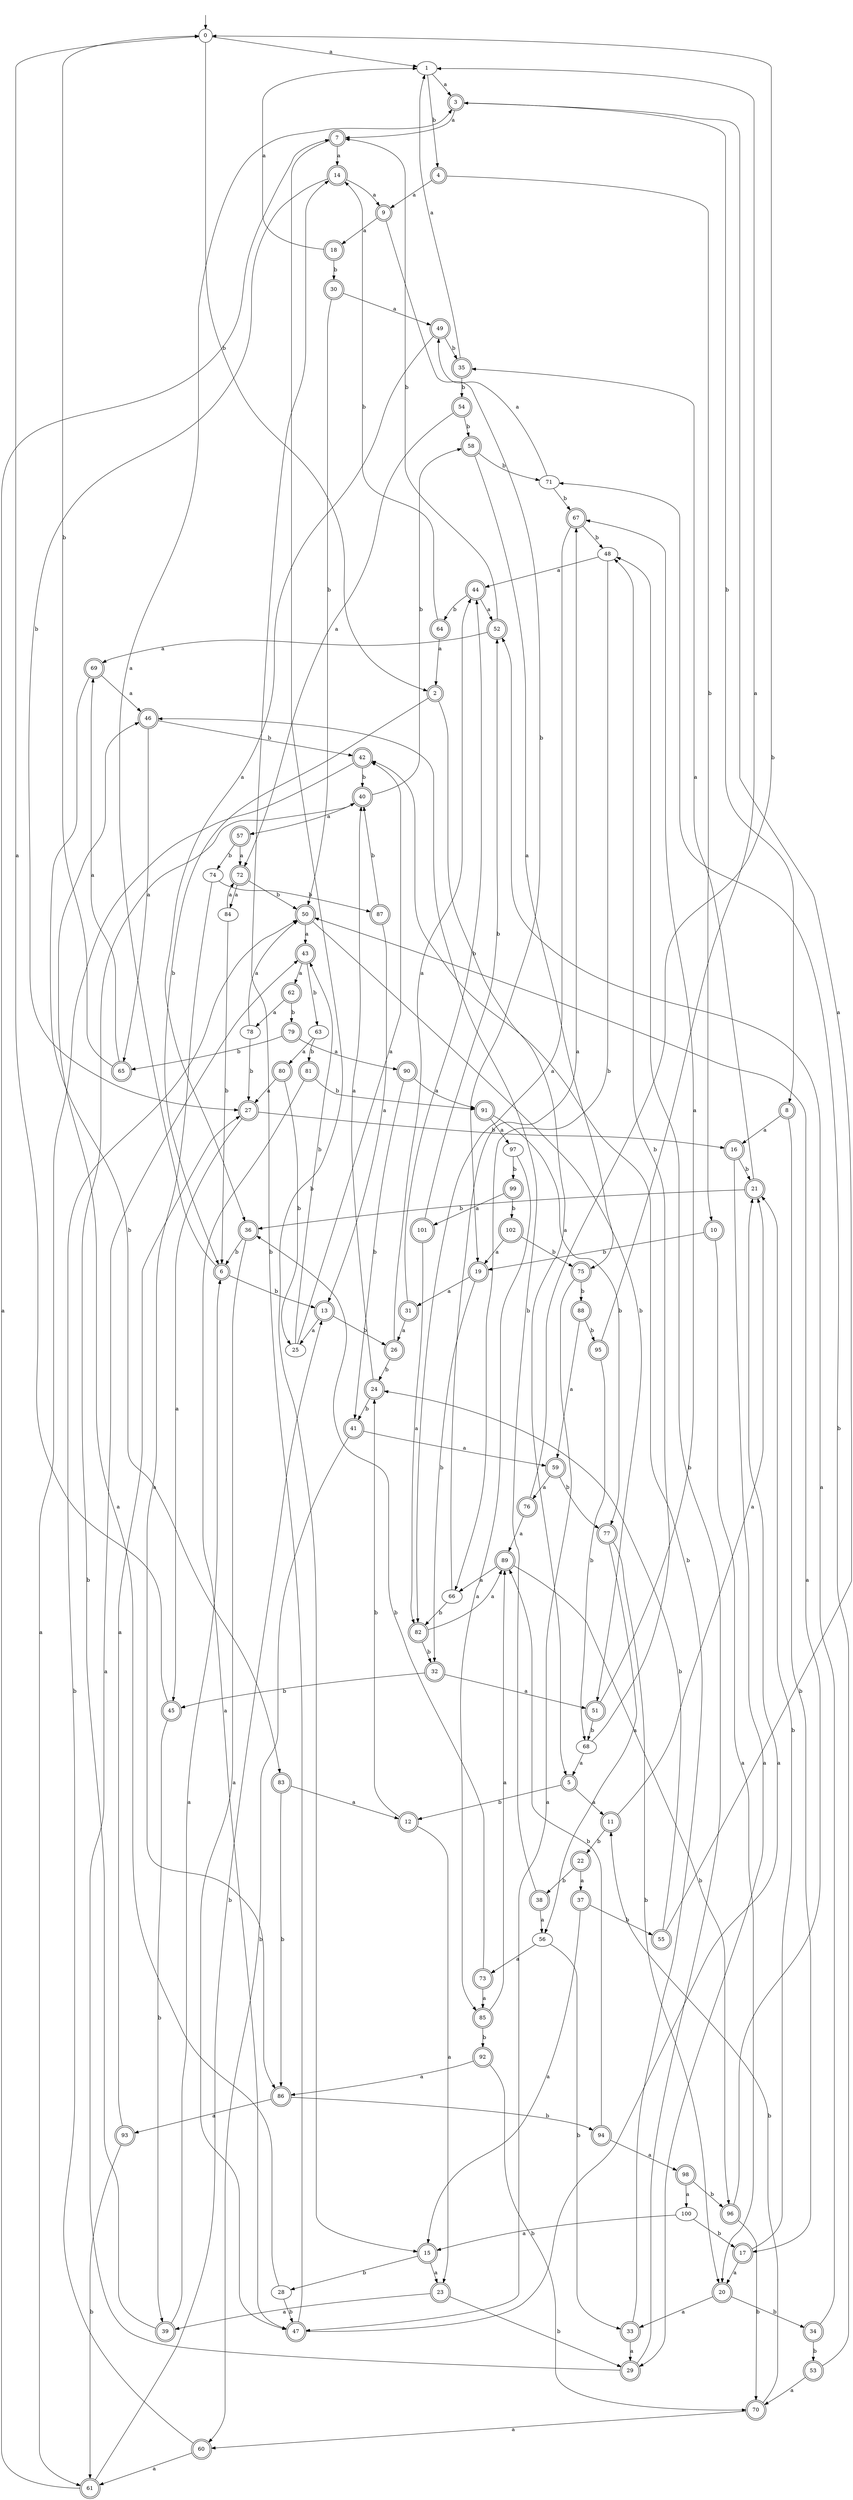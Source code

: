 digraph RandomDFA {
  __start0 [label="", shape=none];
  __start0 -> 0 [label=""];
  0 [shape=circle]
  0 -> 1 [label="a"]
  0 -> 2 [label="b"]
  1
  1 -> 3 [label="a"]
  1 -> 4 [label="b"]
  2 [shape=doublecircle]
  2 -> 5 [label="a"]
  2 -> 6 [label="b"]
  3 [shape=doublecircle]
  3 -> 7 [label="a"]
  3 -> 8 [label="b"]
  4 [shape=doublecircle]
  4 -> 9 [label="a"]
  4 -> 10 [label="b"]
  5 [shape=doublecircle]
  5 -> 11 [label="a"]
  5 -> 12 [label="b"]
  6 [shape=doublecircle]
  6 -> 3 [label="a"]
  6 -> 13 [label="b"]
  7 [shape=doublecircle]
  7 -> 14 [label="a"]
  7 -> 15 [label="b"]
  8 [shape=doublecircle]
  8 -> 16 [label="a"]
  8 -> 17 [label="b"]
  9 [shape=doublecircle]
  9 -> 18 [label="a"]
  9 -> 19 [label="b"]
  10 [shape=doublecircle]
  10 -> 20 [label="a"]
  10 -> 19 [label="b"]
  11 [shape=doublecircle]
  11 -> 21 [label="a"]
  11 -> 22 [label="b"]
  12 [shape=doublecircle]
  12 -> 23 [label="a"]
  12 -> 24 [label="b"]
  13 [shape=doublecircle]
  13 -> 25 [label="a"]
  13 -> 26 [label="b"]
  14 [shape=doublecircle]
  14 -> 9 [label="a"]
  14 -> 27 [label="b"]
  15 [shape=doublecircle]
  15 -> 23 [label="a"]
  15 -> 28 [label="b"]
  16 [shape=doublecircle]
  16 -> 29 [label="a"]
  16 -> 21 [label="b"]
  17 [shape=doublecircle]
  17 -> 20 [label="a"]
  17 -> 21 [label="b"]
  18 [shape=doublecircle]
  18 -> 1 [label="a"]
  18 -> 30 [label="b"]
  19 [shape=doublecircle]
  19 -> 31 [label="a"]
  19 -> 32 [label="b"]
  20 [shape=doublecircle]
  20 -> 33 [label="a"]
  20 -> 34 [label="b"]
  21 [shape=doublecircle]
  21 -> 35 [label="a"]
  21 -> 36 [label="b"]
  22 [shape=doublecircle]
  22 -> 37 [label="a"]
  22 -> 38 [label="b"]
  23 [shape=doublecircle]
  23 -> 39 [label="a"]
  23 -> 29 [label="b"]
  24 [shape=doublecircle]
  24 -> 40 [label="a"]
  24 -> 41 [label="b"]
  25
  25 -> 42 [label="a"]
  25 -> 43 [label="b"]
  26 [shape=doublecircle]
  26 -> 44 [label="a"]
  26 -> 24 [label="b"]
  27 [shape=doublecircle]
  27 -> 45 [label="a"]
  27 -> 16 [label="b"]
  28
  28 -> 46 [label="a"]
  28 -> 47 [label="b"]
  29 [shape=doublecircle]
  29 -> 43 [label="a"]
  29 -> 48 [label="b"]
  30 [shape=doublecircle]
  30 -> 49 [label="a"]
  30 -> 50 [label="b"]
  31 [shape=doublecircle]
  31 -> 26 [label="a"]
  31 -> 44 [label="b"]
  32 [shape=doublecircle]
  32 -> 51 [label="a"]
  32 -> 45 [label="b"]
  33 [shape=doublecircle]
  33 -> 29 [label="a"]
  33 -> 42 [label="b"]
  34 [shape=doublecircle]
  34 -> 52 [label="a"]
  34 -> 53 [label="b"]
  35 [shape=doublecircle]
  35 -> 1 [label="a"]
  35 -> 54 [label="b"]
  36 [shape=doublecircle]
  36 -> 47 [label="a"]
  36 -> 6 [label="b"]
  37 [shape=doublecircle]
  37 -> 15 [label="a"]
  37 -> 55 [label="b"]
  38 [shape=doublecircle]
  38 -> 56 [label="a"]
  38 -> 46 [label="b"]
  39 [shape=doublecircle]
  39 -> 6 [label="a"]
  39 -> 40 [label="b"]
  40 [shape=doublecircle]
  40 -> 57 [label="a"]
  40 -> 58 [label="b"]
  41 [shape=doublecircle]
  41 -> 59 [label="a"]
  41 -> 60 [label="b"]
  42 [shape=doublecircle]
  42 -> 61 [label="a"]
  42 -> 40 [label="b"]
  43 [shape=doublecircle]
  43 -> 62 [label="a"]
  43 -> 63 [label="b"]
  44 [shape=doublecircle]
  44 -> 52 [label="a"]
  44 -> 64 [label="b"]
  45 [shape=doublecircle]
  45 -> 0 [label="a"]
  45 -> 39 [label="b"]
  46 [shape=doublecircle]
  46 -> 65 [label="a"]
  46 -> 42 [label="b"]
  47 [shape=doublecircle]
  47 -> 21 [label="a"]
  47 -> 14 [label="b"]
  48
  48 -> 44 [label="a"]
  48 -> 66 [label="b"]
  49 [shape=doublecircle]
  49 -> 36 [label="a"]
  49 -> 35 [label="b"]
  50 [shape=doublecircle]
  50 -> 43 [label="a"]
  50 -> 51 [label="b"]
  51 [shape=doublecircle]
  51 -> 67 [label="a"]
  51 -> 68 [label="b"]
  52 [shape=doublecircle]
  52 -> 69 [label="a"]
  52 -> 7 [label="b"]
  53 [shape=doublecircle]
  53 -> 70 [label="a"]
  53 -> 71 [label="b"]
  54 [shape=doublecircle]
  54 -> 72 [label="a"]
  54 -> 58 [label="b"]
  55 [shape=doublecircle]
  55 -> 3 [label="a"]
  55 -> 24 [label="b"]
  56
  56 -> 73 [label="a"]
  56 -> 33 [label="b"]
  57 [shape=doublecircle]
  57 -> 72 [label="a"]
  57 -> 74 [label="b"]
  58 [shape=doublecircle]
  58 -> 75 [label="a"]
  58 -> 71 [label="b"]
  59 [shape=doublecircle]
  59 -> 76 [label="a"]
  59 -> 77 [label="b"]
  60 [shape=doublecircle]
  60 -> 61 [label="a"]
  60 -> 50 [label="b"]
  61 [shape=doublecircle]
  61 -> 7 [label="a"]
  61 -> 13 [label="b"]
  62 [shape=doublecircle]
  62 -> 78 [label="a"]
  62 -> 79 [label="b"]
  63
  63 -> 80 [label="a"]
  63 -> 81 [label="b"]
  64 [shape=doublecircle]
  64 -> 2 [label="a"]
  64 -> 14 [label="b"]
  65 [shape=doublecircle]
  65 -> 69 [label="a"]
  65 -> 0 [label="b"]
  66
  66 -> 67 [label="a"]
  66 -> 82 [label="b"]
  67 [shape=doublecircle]
  67 -> 82 [label="a"]
  67 -> 48 [label="b"]
  68
  68 -> 5 [label="a"]
  68 -> 48 [label="b"]
  69 [shape=doublecircle]
  69 -> 46 [label="a"]
  69 -> 83 [label="b"]
  70 [shape=doublecircle]
  70 -> 60 [label="a"]
  70 -> 11 [label="b"]
  71
  71 -> 49 [label="a"]
  71 -> 67 [label="b"]
  72 [shape=doublecircle]
  72 -> 84 [label="a"]
  72 -> 50 [label="b"]
  73 [shape=doublecircle]
  73 -> 85 [label="a"]
  73 -> 36 [label="b"]
  74
  74 -> 86 [label="a"]
  74 -> 87 [label="b"]
  75 [shape=doublecircle]
  75 -> 47 [label="a"]
  75 -> 88 [label="b"]
  76 [shape=doublecircle]
  76 -> 89 [label="a"]
  76 -> 0 [label="b"]
  77 [shape=doublecircle]
  77 -> 56 [label="a"]
  77 -> 20 [label="b"]
  78
  78 -> 50 [label="a"]
  78 -> 27 [label="b"]
  79 [shape=doublecircle]
  79 -> 90 [label="a"]
  79 -> 65 [label="b"]
  80 [shape=doublecircle]
  80 -> 27 [label="a"]
  80 -> 25 [label="b"]
  81 [shape=doublecircle]
  81 -> 47 [label="a"]
  81 -> 91 [label="b"]
  82 [shape=doublecircle]
  82 -> 89 [label="a"]
  82 -> 32 [label="b"]
  83 [shape=doublecircle]
  83 -> 12 [label="a"]
  83 -> 86 [label="b"]
  84
  84 -> 72 [label="a"]
  84 -> 6 [label="b"]
  85 [shape=doublecircle]
  85 -> 89 [label="a"]
  85 -> 92 [label="b"]
  86 [shape=doublecircle]
  86 -> 93 [label="a"]
  86 -> 94 [label="b"]
  87 [shape=doublecircle]
  87 -> 13 [label="a"]
  87 -> 40 [label="b"]
  88 [shape=doublecircle]
  88 -> 59 [label="a"]
  88 -> 95 [label="b"]
  89 [shape=doublecircle]
  89 -> 66 [label="a"]
  89 -> 96 [label="b"]
  90 [shape=doublecircle]
  90 -> 91 [label="a"]
  90 -> 41 [label="b"]
  91 [shape=doublecircle]
  91 -> 97 [label="a"]
  91 -> 77 [label="b"]
  92 [shape=doublecircle]
  92 -> 86 [label="a"]
  92 -> 70 [label="b"]
  93 [shape=doublecircle]
  93 -> 27 [label="a"]
  93 -> 61 [label="b"]
  94 [shape=doublecircle]
  94 -> 98 [label="a"]
  94 -> 89 [label="b"]
  95 [shape=doublecircle]
  95 -> 1 [label="a"]
  95 -> 68 [label="b"]
  96 [shape=doublecircle]
  96 -> 50 [label="a"]
  96 -> 70 [label="b"]
  97
  97 -> 85 [label="a"]
  97 -> 99 [label="b"]
  98 [shape=doublecircle]
  98 -> 100 [label="a"]
  98 -> 96 [label="b"]
  99 [shape=doublecircle]
  99 -> 101 [label="a"]
  99 -> 102 [label="b"]
  100
  100 -> 15 [label="a"]
  100 -> 17 [label="b"]
  101 [shape=doublecircle]
  101 -> 82 [label="a"]
  101 -> 52 [label="b"]
  102 [shape=doublecircle]
  102 -> 19 [label="a"]
  102 -> 75 [label="b"]
}
